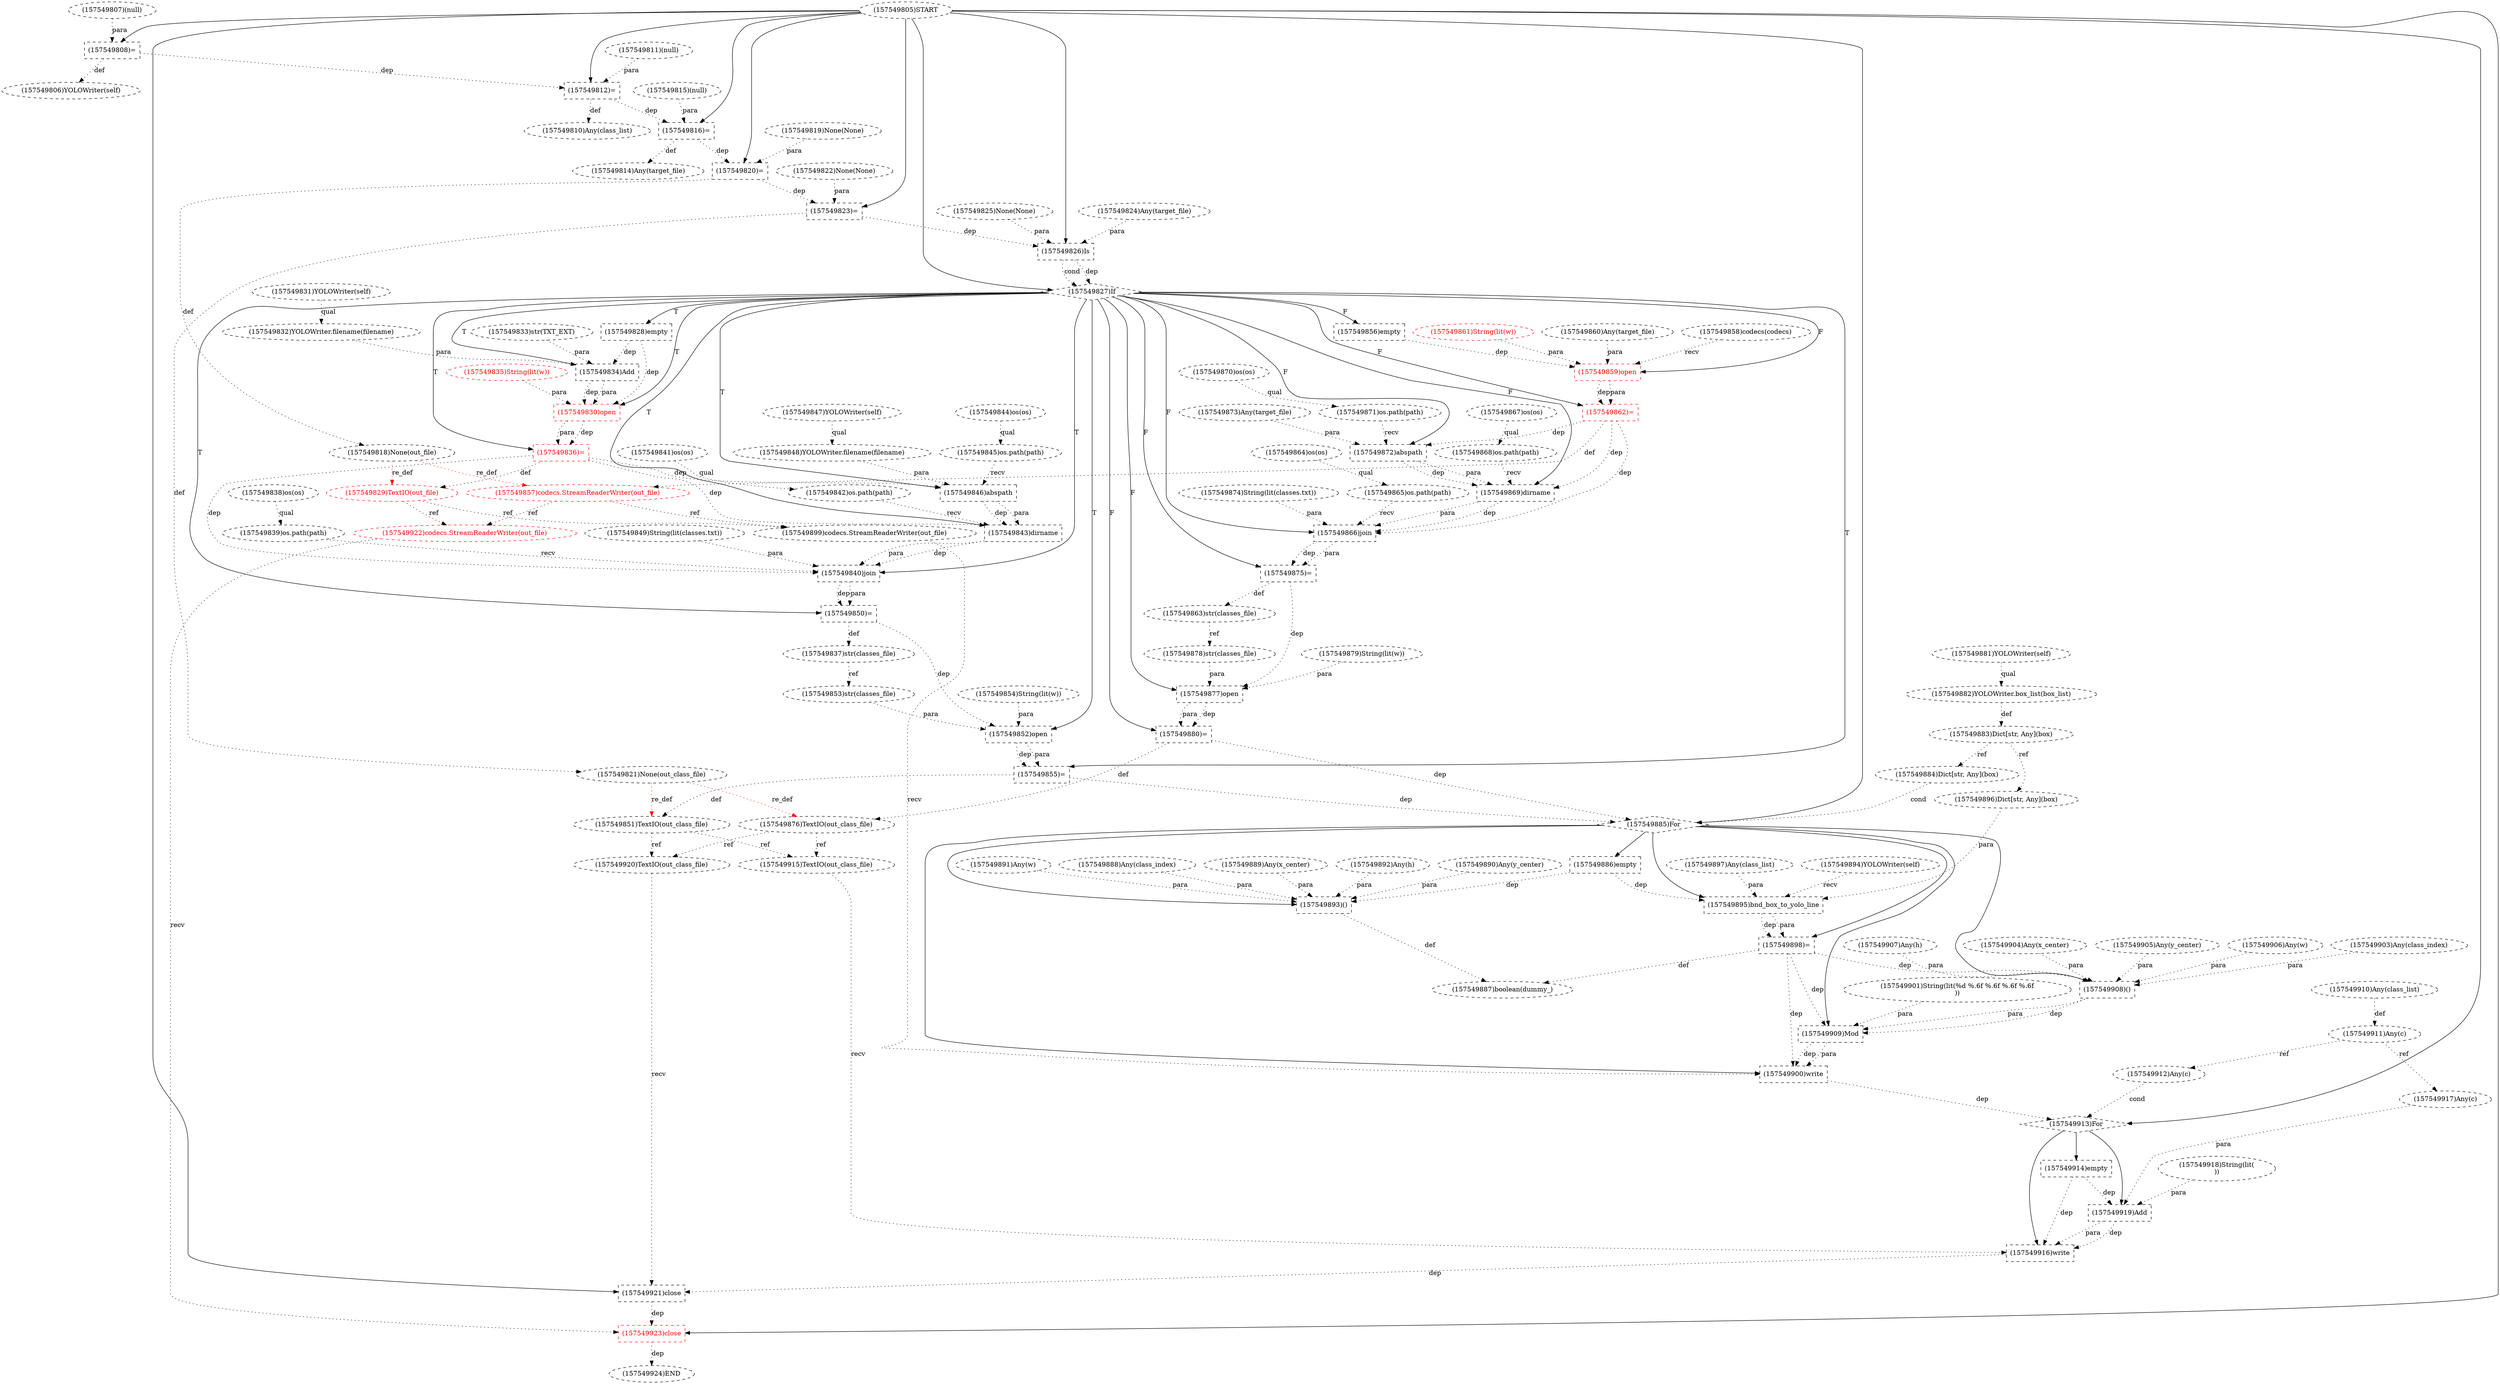 digraph G {
1 [label="(157549837)str(classes_file)" shape=ellipse style=dashed]
2 [label="(157549832)YOLOWriter.filename(filename)" shape=ellipse style=dashed]
3 [label="(157549859)open" shape=box style=dashed color=red fontcolor=red]
4 [label="(157549849)String(lit(classes.txt))" shape=ellipse style=dashed]
5 [label="(157549830)open" shape=box style=dashed color=red fontcolor=red]
6 [label="(157549873)Any(target_file)" shape=ellipse style=dashed]
7 [label="(157549811)(null)" shape=ellipse style=dashed]
8 [label="(157549907)Any(h)" shape=ellipse style=dashed]
9 [label="(157549814)Any(target_file)" shape=ellipse style=dashed]
10 [label="(157549853)str(classes_file)" shape=ellipse style=dashed]
11 [label="(157549887)boolean(dummy_)" shape=ellipse style=dashed]
12 [label="(157549826)Is" shape=box style=dashed]
13 [label="(157549909)Mod" shape=box style=dashed]
14 [label="(157549815)(null)" shape=ellipse style=dashed]
15 [label="(157549820)=" shape=box style=dashed]
16 [label="(157549923)close" shape=box style=dashed color=red fontcolor=red]
17 [label="(157549871)os.path(path)" shape=ellipse style=dashed]
18 [label="(157549881)YOLOWriter(self)" shape=ellipse style=dashed]
19 [label="(157549848)YOLOWriter.filename(filename)" shape=ellipse style=dashed]
20 [label="(157549821)None(out_class_file)" shape=ellipse style=dashed]
21 [label="(157549918)String(lit(
))" shape=ellipse style=dashed]
22 [label="(157549806)YOLOWriter(self)" shape=ellipse style=dashed]
23 [label="(157549922)codecs.StreamReaderWriter(out_file)" shape=ellipse style=dashed color=red fontcolor=red]
24 [label="(157549916)write" shape=box style=dashed]
25 [label="(157549901)String(lit(%d %.6f %.6f %.6f %.6f
))" shape=ellipse style=dashed]
26 [label="(157549857)codecs.StreamReaderWriter(out_file)" shape=ellipse style=dashed color=red fontcolor=red]
27 [label="(157549872)abspath" shape=box style=dashed]
28 [label="(157549917)Any(c)" shape=ellipse style=dashed]
29 [label="(157549816)=" shape=box style=dashed]
30 [label="(157549831)YOLOWriter(self)" shape=ellipse style=dashed]
31 [label="(157549836)=" shape=box style=dashed color=red fontcolor=red]
32 [label="(157549847)YOLOWriter(self)" shape=ellipse style=dashed]
33 [label="(157549805)START" style=dashed]
34 [label="(157549884)Dict[str, Any](box)" shape=ellipse style=dashed]
35 [label="(157549842)os.path(path)" shape=ellipse style=dashed]
36 [label="(157549858)codecs(codecs)" shape=ellipse style=dashed]
37 [label="(157549862)=" shape=box style=dashed color=red fontcolor=red]
38 [label="(157549835)String(lit(w))" shape=ellipse style=dashed color=red fontcolor=red]
39 [label="(157549877)open" shape=box style=dashed color=black fontcolor=black]
40 [label="(157549885)For" shape=diamond style=dashed]
41 [label="(157549843)dirname" shape=box style=dashed]
42 [label="(157549892)Any(h)" shape=ellipse style=dashed]
43 [label="(157549845)os.path(path)" shape=ellipse style=dashed]
44 [label="(157549924)END" style=dashed]
45 [label="(157549874)String(lit(classes.txt))" shape=ellipse style=dashed]
46 [label="(157549890)Any(y_center)" shape=ellipse style=dashed]
47 [label="(157549824)Any(target_file)" shape=ellipse style=dashed]
48 [label="(157549894)YOLOWriter(self)" shape=ellipse style=dashed]
49 [label="(157549863)str(classes_file)" shape=ellipse style=dashed]
50 [label="(157549828)empty" shape=box style=dashed]
51 [label="(157549846)abspath" shape=box style=dashed]
52 [label="(157549912)Any(c)" shape=ellipse style=dashed]
53 [label="(157549867)os(os)" shape=ellipse style=dashed]
54 [label="(157549819)None(None)" shape=ellipse style=dashed]
55 [label="(157549915)TextIO(out_class_file)" shape=ellipse style=dashed]
56 [label="(157549900)write" shape=box style=dashed]
57 [label="(157549852)open" shape=box style=dashed color=black fontcolor=black]
58 [label="(157549919)Add" shape=box style=dashed]
59 [label="(157549839)os.path(path)" shape=ellipse style=dashed]
60 [label="(157549891)Any(w)" shape=ellipse style=dashed]
61 [label="(157549860)Any(target_file)" shape=ellipse style=dashed]
62 [label="(157549904)Any(x_center)" shape=ellipse style=dashed]
63 [label="(157549880)=" shape=box style=dashed color=black fontcolor=black]
64 [label="(157549876)TextIO(out_class_file)" shape=ellipse style=dashed color=black fontcolor=black]
65 [label="(157549879)String(lit(w))" shape=ellipse style=dashed color=black fontcolor=black]
66 [label="(157549883)Dict[str, Any](box)" shape=ellipse style=dashed]
67 [label="(157549911)Any(c)" shape=ellipse style=dashed]
68 [label="(157549827)If" shape=diamond style=dashed]
69 [label="(157549878)str(classes_file)" shape=ellipse style=dashed]
70 [label="(157549899)codecs.StreamReaderWriter(out_file)" shape=ellipse style=dashed]
71 [label="(157549910)Any(class_list)" shape=ellipse style=dashed]
72 [label="(157549808)=" shape=box style=dashed]
73 [label="(157549905)Any(y_center)" shape=ellipse style=dashed]
74 [label="(157549882)YOLOWriter.box_list(box_list)" shape=ellipse style=dashed]
75 [label="(157549807)(null)" shape=ellipse style=dashed]
76 [label="(157549822)None(None)" shape=ellipse style=dashed]
77 [label="(157549861)String(lit(w))" shape=ellipse style=dashed color=red fontcolor=red]
78 [label="(157549914)empty" shape=box style=dashed]
79 [label="(157549855)=" shape=box style=dashed color=black fontcolor=black]
80 [label="(157549856)empty" shape=box style=dashed]
81 [label="(157549886)empty" shape=box style=dashed]
82 [label="(157549864)os(os)" shape=ellipse style=dashed]
83 [label="(157549895)bnd_box_to_yolo_line" shape=box style=dashed]
84 [label="(157549818)None(out_file)" shape=ellipse style=dashed]
85 [label="(157549893)()" shape=box style=dashed]
86 [label="(157549897)Any(class_list)" shape=ellipse style=dashed]
87 [label="(157549850)=" shape=box style=dashed]
88 [label="(157549825)None(None)" shape=ellipse style=dashed]
89 [label="(157549875)=" shape=box style=dashed]
90 [label="(157549834)Add" shape=box style=dashed]
91 [label="(157549888)Any(class_index)" shape=ellipse style=dashed]
92 [label="(157549869)dirname" shape=box style=dashed]
93 [label="(157549906)Any(w)" shape=ellipse style=dashed]
94 [label="(157549920)TextIO(out_class_file)" shape=ellipse style=dashed color=black fontcolor=black]
95 [label="(157549812)=" shape=box style=dashed]
96 [label="(157549866)join" shape=box style=dashed]
97 [label="(157549840)join" shape=box style=dashed]
98 [label="(157549810)Any(class_list)" shape=ellipse style=dashed]
99 [label="(157549838)os(os)" shape=ellipse style=dashed]
100 [label="(157549833)str(TXT_EXT)" shape=ellipse style=dashed]
101 [label="(157549823)=" shape=box style=dashed]
102 [label="(157549913)For" shape=diamond style=dashed]
103 [label="(157549851)TextIO(out_class_file)" shape=ellipse style=dashed color=black fontcolor=black]
104 [label="(157549865)os.path(path)" shape=ellipse style=dashed]
105 [label="(157549889)Any(x_center)" shape=ellipse style=dashed]
106 [label="(157549903)Any(class_index)" shape=ellipse style=dashed]
107 [label="(157549841)os(os)" shape=ellipse style=dashed]
108 [label="(157549896)Dict[str, Any](box)" shape=ellipse style=dashed]
109 [label="(157549829)TextIO(out_file)" shape=ellipse style=dashed color=red fontcolor=red]
110 [label="(157549868)os.path(path)" shape=ellipse style=dashed]
111 [label="(157549870)os(os)" shape=ellipse style=dashed]
112 [label="(157549908)()" shape=box style=dashed]
113 [label="(157549854)String(lit(w))" shape=ellipse style=dashed color=black fontcolor=black]
114 [label="(157549921)close" shape=box style=dashed color=black fontcolor=black]
115 [label="(157549898)=" shape=box style=dashed]
116 [label="(157549844)os(os)" shape=ellipse style=dashed]
87 -> 1 [label="def" style=dotted];
30 -> 2 [label="qual" style=dotted];
68 -> 3 [label="F"];
36 -> 3 [label="recv" style=dotted];
61 -> 3 [label="para" style=dotted];
77 -> 3 [label="para" style=dotted];
80 -> 3 [label="dep" style=dotted];
68 -> 5 [label="T"];
90 -> 5 [label="dep" style=dotted];
90 -> 5 [label="para" style=dotted];
38 -> 5 [label="para" style=dotted];
50 -> 5 [label="dep" style=dotted];
29 -> 9 [label="def" style=dotted];
1 -> 10 [label="ref" style=dotted];
85 -> 11 [label="def" style=dotted];
115 -> 11 [label="def" style=dotted];
33 -> 12 [label="" style=solid];
47 -> 12 [label="para" style=dotted];
88 -> 12 [label="para" style=dotted];
101 -> 12 [label="dep" style=dotted];
40 -> 13 [label="" style=solid];
25 -> 13 [label="para" style=dotted];
112 -> 13 [label="dep" style=dotted];
112 -> 13 [label="para" style=dotted];
115 -> 13 [label="dep" style=dotted];
33 -> 15 [label="" style=solid];
54 -> 15 [label="para" style=dotted];
29 -> 15 [label="dep" style=dotted];
33 -> 16 [label="" style=solid];
23 -> 16 [label="recv" style=dotted];
114 -> 16 [label="dep" style=dotted];
111 -> 17 [label="qual" style=dotted];
32 -> 19 [label="qual" style=dotted];
101 -> 20 [label="def" style=dotted];
72 -> 22 [label="def" style=dotted];
109 -> 23 [label="ref" style=dotted];
26 -> 23 [label="ref" style=dotted];
102 -> 24 [label="" style=solid];
55 -> 24 [label="recv" style=dotted];
58 -> 24 [label="dep" style=dotted];
58 -> 24 [label="para" style=dotted];
78 -> 24 [label="dep" style=dotted];
37 -> 26 [label="def" style=dotted];
84 -> 26 [label="re_def" style=dotted color=red];
68 -> 27 [label="F"];
17 -> 27 [label="recv" style=dotted];
6 -> 27 [label="para" style=dotted];
37 -> 27 [label="dep" style=dotted];
67 -> 28 [label="ref" style=dotted];
33 -> 29 [label="" style=solid];
14 -> 29 [label="para" style=dotted];
95 -> 29 [label="dep" style=dotted];
68 -> 31 [label="T"];
5 -> 31 [label="dep" style=dotted];
5 -> 31 [label="para" style=dotted];
66 -> 34 [label="ref" style=dotted];
107 -> 35 [label="qual" style=dotted];
68 -> 37 [label="F"];
3 -> 37 [label="dep" style=dotted];
3 -> 37 [label="para" style=dotted];
68 -> 39 [label="F"];
69 -> 39 [label="para" style=dotted];
65 -> 39 [label="para" style=dotted];
89 -> 39 [label="dep" style=dotted];
33 -> 40 [label="" style=solid];
34 -> 40 [label="cond" style=dotted];
79 -> 40 [label="dep" style=dotted];
63 -> 40 [label="dep" style=dotted];
68 -> 41 [label="T"];
35 -> 41 [label="recv" style=dotted];
51 -> 41 [label="dep" style=dotted];
51 -> 41 [label="para" style=dotted];
31 -> 41 [label="dep" style=dotted];
116 -> 43 [label="qual" style=dotted];
16 -> 44 [label="dep" style=dotted];
89 -> 49 [label="def" style=dotted];
68 -> 50 [label="T"];
68 -> 51 [label="T"];
43 -> 51 [label="recv" style=dotted];
19 -> 51 [label="para" style=dotted];
31 -> 51 [label="dep" style=dotted];
67 -> 52 [label="ref" style=dotted];
64 -> 55 [label="ref" style=dotted];
103 -> 55 [label="ref" style=dotted];
40 -> 56 [label="" style=solid];
70 -> 56 [label="recv" style=dotted];
13 -> 56 [label="dep" style=dotted];
13 -> 56 [label="para" style=dotted];
115 -> 56 [label="dep" style=dotted];
68 -> 57 [label="T"];
10 -> 57 [label="para" style=dotted];
113 -> 57 [label="para" style=dotted];
87 -> 57 [label="dep" style=dotted];
102 -> 58 [label="" style=solid];
28 -> 58 [label="para" style=dotted];
21 -> 58 [label="para" style=dotted];
78 -> 58 [label="dep" style=dotted];
99 -> 59 [label="qual" style=dotted];
68 -> 63 [label="F"];
39 -> 63 [label="dep" style=dotted];
39 -> 63 [label="para" style=dotted];
63 -> 64 [label="def" style=dotted];
20 -> 64 [label="re_def" style=dotted color=red];
74 -> 66 [label="def" style=dotted];
71 -> 67 [label="def" style=dotted];
33 -> 68 [label="" style=solid];
12 -> 68 [label="dep" style=dotted];
12 -> 68 [label="cond" style=dotted];
49 -> 69 [label="ref" style=dotted];
109 -> 70 [label="ref" style=dotted];
26 -> 70 [label="ref" style=dotted];
33 -> 72 [label="" style=solid];
75 -> 72 [label="para" style=dotted];
18 -> 74 [label="qual" style=dotted];
102 -> 78 [label="" style=solid];
68 -> 79 [label="T"];
57 -> 79 [label="dep" style=dotted];
57 -> 79 [label="para" style=dotted];
68 -> 80 [label="F"];
40 -> 81 [label="" style=solid];
40 -> 83 [label="" style=solid];
48 -> 83 [label="recv" style=dotted];
108 -> 83 [label="para" style=dotted];
86 -> 83 [label="para" style=dotted];
81 -> 83 [label="dep" style=dotted];
15 -> 84 [label="def" style=dotted];
40 -> 85 [label="" style=solid];
91 -> 85 [label="para" style=dotted];
105 -> 85 [label="para" style=dotted];
46 -> 85 [label="para" style=dotted];
60 -> 85 [label="para" style=dotted];
42 -> 85 [label="para" style=dotted];
81 -> 85 [label="dep" style=dotted];
68 -> 87 [label="T"];
97 -> 87 [label="dep" style=dotted];
97 -> 87 [label="para" style=dotted];
68 -> 89 [label="F"];
96 -> 89 [label="dep" style=dotted];
96 -> 89 [label="para" style=dotted];
68 -> 90 [label="T"];
2 -> 90 [label="para" style=dotted];
100 -> 90 [label="para" style=dotted];
50 -> 90 [label="dep" style=dotted];
68 -> 92 [label="F"];
110 -> 92 [label="recv" style=dotted];
27 -> 92 [label="dep" style=dotted];
27 -> 92 [label="para" style=dotted];
37 -> 92 [label="dep" style=dotted];
64 -> 94 [label="ref" style=dotted];
103 -> 94 [label="ref" style=dotted];
33 -> 95 [label="" style=solid];
7 -> 95 [label="para" style=dotted];
72 -> 95 [label="dep" style=dotted];
68 -> 96 [label="F"];
104 -> 96 [label="recv" style=dotted];
92 -> 96 [label="dep" style=dotted];
92 -> 96 [label="para" style=dotted];
45 -> 96 [label="para" style=dotted];
37 -> 96 [label="dep" style=dotted];
68 -> 97 [label="T"];
59 -> 97 [label="recv" style=dotted];
41 -> 97 [label="dep" style=dotted];
41 -> 97 [label="para" style=dotted];
4 -> 97 [label="para" style=dotted];
31 -> 97 [label="dep" style=dotted];
95 -> 98 [label="def" style=dotted];
33 -> 101 [label="" style=solid];
76 -> 101 [label="para" style=dotted];
15 -> 101 [label="dep" style=dotted];
33 -> 102 [label="" style=solid];
52 -> 102 [label="cond" style=dotted];
56 -> 102 [label="dep" style=dotted];
79 -> 103 [label="def" style=dotted];
20 -> 103 [label="re_def" style=dotted color=red];
82 -> 104 [label="qual" style=dotted];
66 -> 108 [label="ref" style=dotted];
31 -> 109 [label="def" style=dotted];
84 -> 109 [label="re_def" style=dotted color=red];
53 -> 110 [label="qual" style=dotted];
40 -> 112 [label="" style=solid];
106 -> 112 [label="para" style=dotted];
62 -> 112 [label="para" style=dotted];
73 -> 112 [label="para" style=dotted];
93 -> 112 [label="para" style=dotted];
8 -> 112 [label="para" style=dotted];
115 -> 112 [label="dep" style=dotted];
33 -> 114 [label="" style=solid];
94 -> 114 [label="recv" style=dotted];
24 -> 114 [label="dep" style=dotted];
40 -> 115 [label="" style=solid];
83 -> 115 [label="dep" style=dotted];
83 -> 115 [label="para" style=dotted];
}